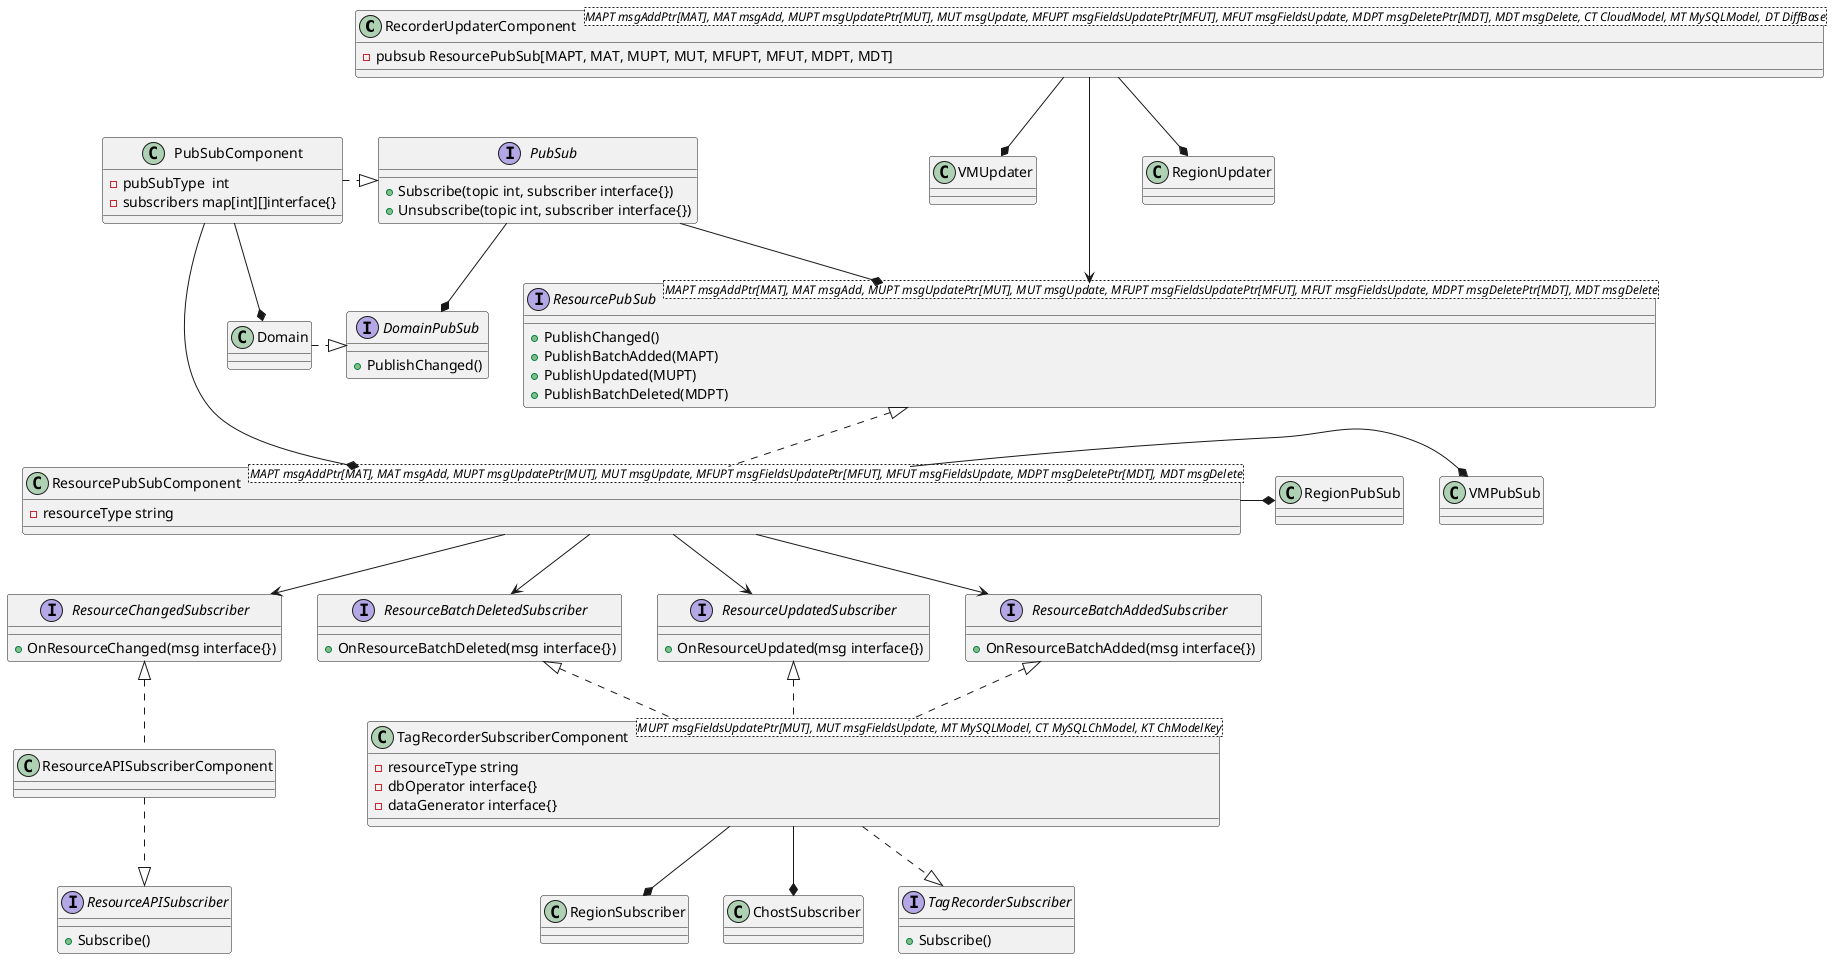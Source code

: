 @startuml

class RecorderUpdaterComponent<MAPT msgAddPtr[MAT], MAT msgAdd, MUPT msgUpdatePtr[MUT], MUT msgUpdate, MFUPT msgFieldsUpdatePtr[MFUT], MFUT msgFieldsUpdate, MDPT msgDeletePtr[MDT], MDT msgDelete, CT CloudModel, MT MySQLModel, DT DiffBase> {
- pubsub ResourcePubSub[MAPT, MAT, MUPT, MUT, MFUPT, MFUT, MDPT, MDT]
}

RecorderUpdaterComponent --d-> ResourcePubSub

RegionUpdater *-u- RecorderUpdaterComponent
class RegionUpdater {
}

VMUpdater *-u- RecorderUpdaterComponent
class VMUpdater {}

interface PubSub {
+ Subscribe(topic int, subscriber interface{})
+ Unsubscribe(topic int, subscriber interface{})
}

PubSub <|.....l. PubSubComponent

class PubSubComponent {
- pubSubType  int
- subscribers map[int][]interface{}
}

PubSub -d-* ResourcePubSub

interface ResourcePubSub<MAPT msgAddPtr[MAT], MAT msgAdd, MUPT msgUpdatePtr[MUT], MUT msgUpdate, MFUPT msgFieldsUpdatePtr[MFUT], MFUT msgFieldsUpdate, MDPT msgDeletePtr[MDT], MDT msgDelete>{
+ PublishChanged()
+ PublishBatchAdded(MAPT)
+ PublishUpdated(MUPT)
+ PublishBatchDeleted(MDPT)
}

ResourcePubSub <|.d. ResourcePubSubComponent
PubSubComponent -d-* ResourcePubSubComponent

class ResourcePubSubComponent<MAPT msgAddPtr[MAT], MAT msgAdd, MUPT msgUpdatePtr[MUT], MUT msgUpdate, MFUPT msgFieldsUpdatePtr[MFUT], MFUT msgFieldsUpdate, MDPT msgDeletePtr[MDT], MDT msgDelete> {
- resourceType string
}

PubSub -d-* DomainPubSub

interface DomainPubSub {
+ PublishChanged()
}

DomainPubSub <|.l. Domain
PubSubComponent -d-* Domain

class Domain {
}

ResourcePubSubComponent -r-* RegionPubSub

class RegionPubSub {
}

ResourcePubSubComponent -r-* VMPubSub

class VMPubSub {
}

ResourcePubSubComponent -d-> ResourceChangedSubscriber

interface ResourceChangedSubscriber {
+ OnResourceChanged(msg interface{})
}

ResourcePubSubComponent -d-> ResourceBatchAddedSubscriber

interface ResourceBatchAddedSubscriber {
+ OnResourceBatchAdded(msg interface{})
}

ResourcePubSubComponent -d-> ResourceUpdatedSubscriber 

interface ResourceUpdatedSubscriber {
+ OnResourceUpdated(msg interface{})
}

ResourcePubSubComponent -d-> ResourceBatchDeletedSubscriber

interface ResourceBatchDeletedSubscriber {
+ OnResourceBatchDeleted(msg interface{})
}

interface TagRecorderSubscriber {
+ Subscribe()
}

TagRecorderSubscriberComponent .u.|> ResourceBatchAddedSubscriber
TagRecorderSubscriberComponent .u.|> ResourceUpdatedSubscriber
TagRecorderSubscriberComponent .u.|> ResourceBatchDeletedSubscriber
TagRecorderSubscriberComponent .d.|> TagRecorderSubscriber

class TagRecorderSubscriberComponent<MUPT msgFieldsUpdatePtr[MUT], MUT msgFieldsUpdate, MT MySQLModel, CT MySQLChModel, KT ChModelKey> {
- resourceType string
- dbOperator interface{}
- dataGenerator interface{}
}

RegionSubscriber *-u- TagRecorderSubscriberComponent
class RegionSubscriber{}

ChostSubscriber *-u- TagRecorderSubscriberComponent
class ChostSubscriber{}

ResourceAPISubscriberComponent .u.|> ResourceChangedSubscriber
ResourceAPISubscriberComponent .d.|>  ResourceAPISubscriber

interface ResourceAPISubscriber {
+ Subscribe()
}

class ResourceAPISubscriberComponent {
}

@enduml
